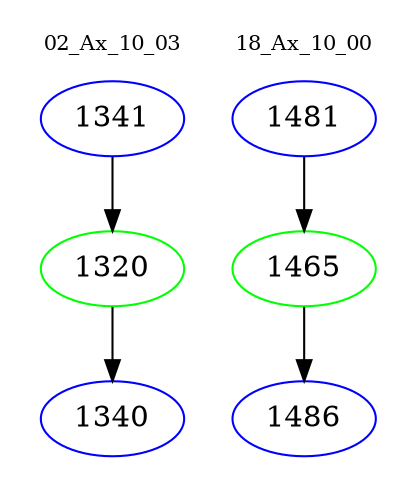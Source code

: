 digraph{
subgraph cluster_0 {
color = white
label = "02_Ax_10_03";
fontsize=10;
T0_1341 [label="1341", color="blue"]
T0_1341 -> T0_1320 [color="black"]
T0_1320 [label="1320", color="green"]
T0_1320 -> T0_1340 [color="black"]
T0_1340 [label="1340", color="blue"]
}
subgraph cluster_1 {
color = white
label = "18_Ax_10_00";
fontsize=10;
T1_1481 [label="1481", color="blue"]
T1_1481 -> T1_1465 [color="black"]
T1_1465 [label="1465", color="green"]
T1_1465 -> T1_1486 [color="black"]
T1_1486 [label="1486", color="blue"]
}
}

